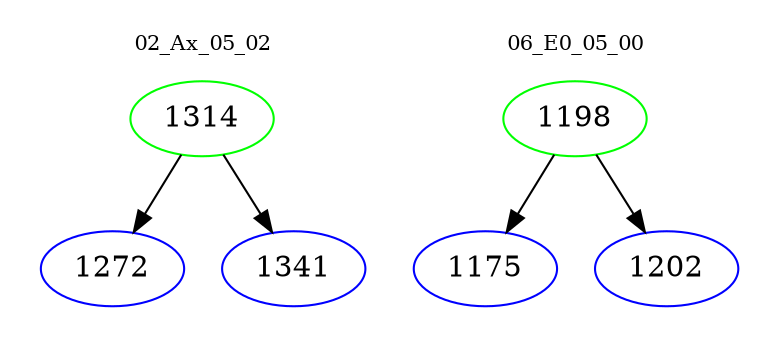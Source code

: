 digraph{
subgraph cluster_0 {
color = white
label = "02_Ax_05_02";
fontsize=10;
T0_1314 [label="1314", color="green"]
T0_1314 -> T0_1272 [color="black"]
T0_1272 [label="1272", color="blue"]
T0_1314 -> T0_1341 [color="black"]
T0_1341 [label="1341", color="blue"]
}
subgraph cluster_1 {
color = white
label = "06_E0_05_00";
fontsize=10;
T1_1198 [label="1198", color="green"]
T1_1198 -> T1_1175 [color="black"]
T1_1175 [label="1175", color="blue"]
T1_1198 -> T1_1202 [color="black"]
T1_1202 [label="1202", color="blue"]
}
}
